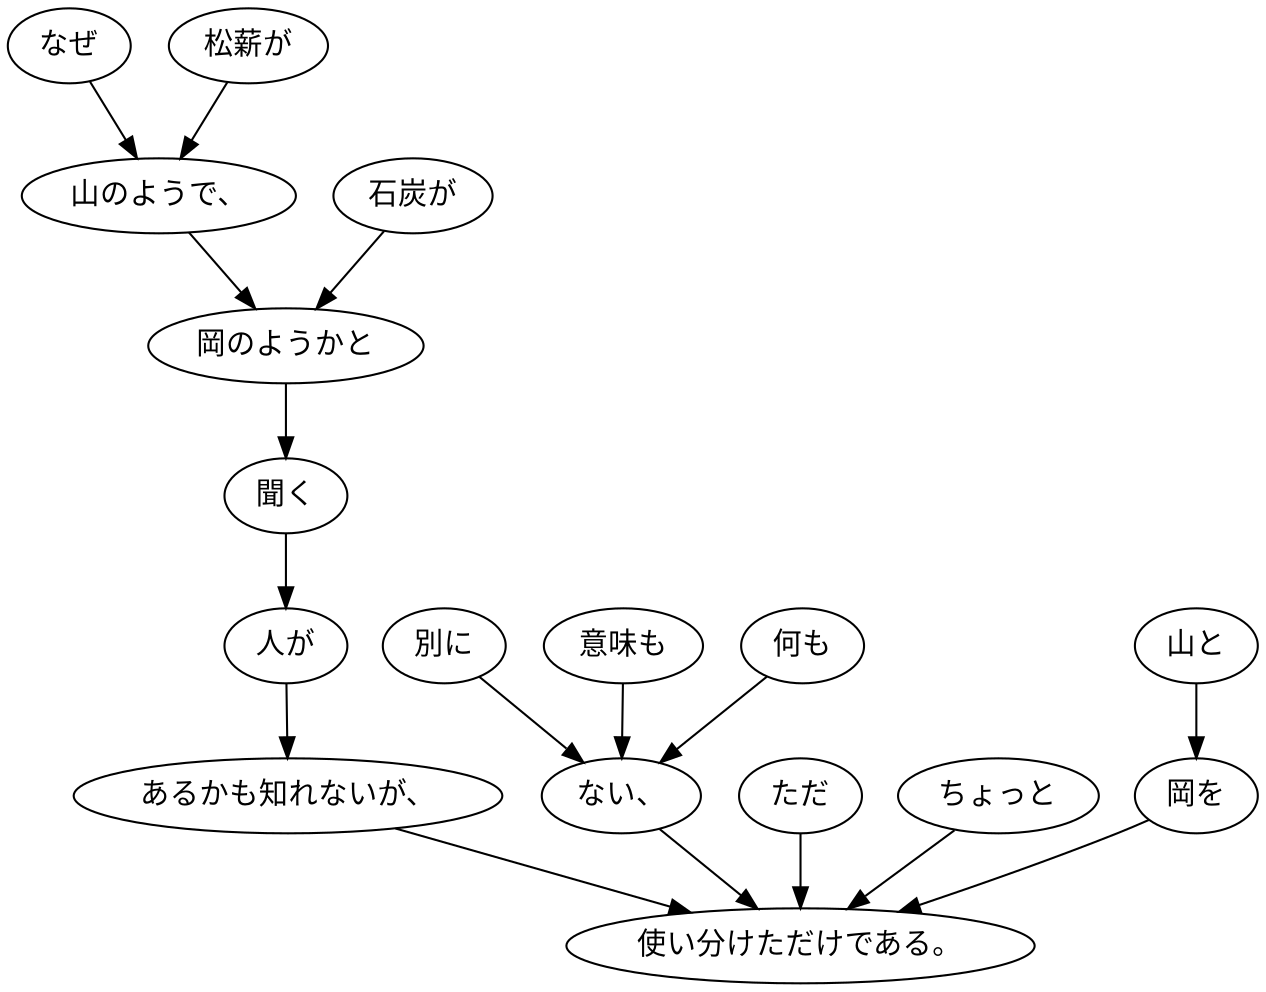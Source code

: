 digraph graph4235 {
	node0 [label="なぜ"];
	node1 [label="松薪が"];
	node2 [label="山のようで、"];
	node3 [label="石炭が"];
	node4 [label="岡のようかと"];
	node5 [label="聞く"];
	node6 [label="人が"];
	node7 [label="あるかも知れないが、"];
	node8 [label="別に"];
	node9 [label="意味も"];
	node10 [label="何も"];
	node11 [label="ない、"];
	node12 [label="ただ"];
	node13 [label="ちょっと"];
	node14 [label="山と"];
	node15 [label="岡を"];
	node16 [label="使い分けただけである。"];
	node0 -> node2;
	node1 -> node2;
	node2 -> node4;
	node3 -> node4;
	node4 -> node5;
	node5 -> node6;
	node6 -> node7;
	node7 -> node16;
	node8 -> node11;
	node9 -> node11;
	node10 -> node11;
	node11 -> node16;
	node12 -> node16;
	node13 -> node16;
	node14 -> node15;
	node15 -> node16;
}
